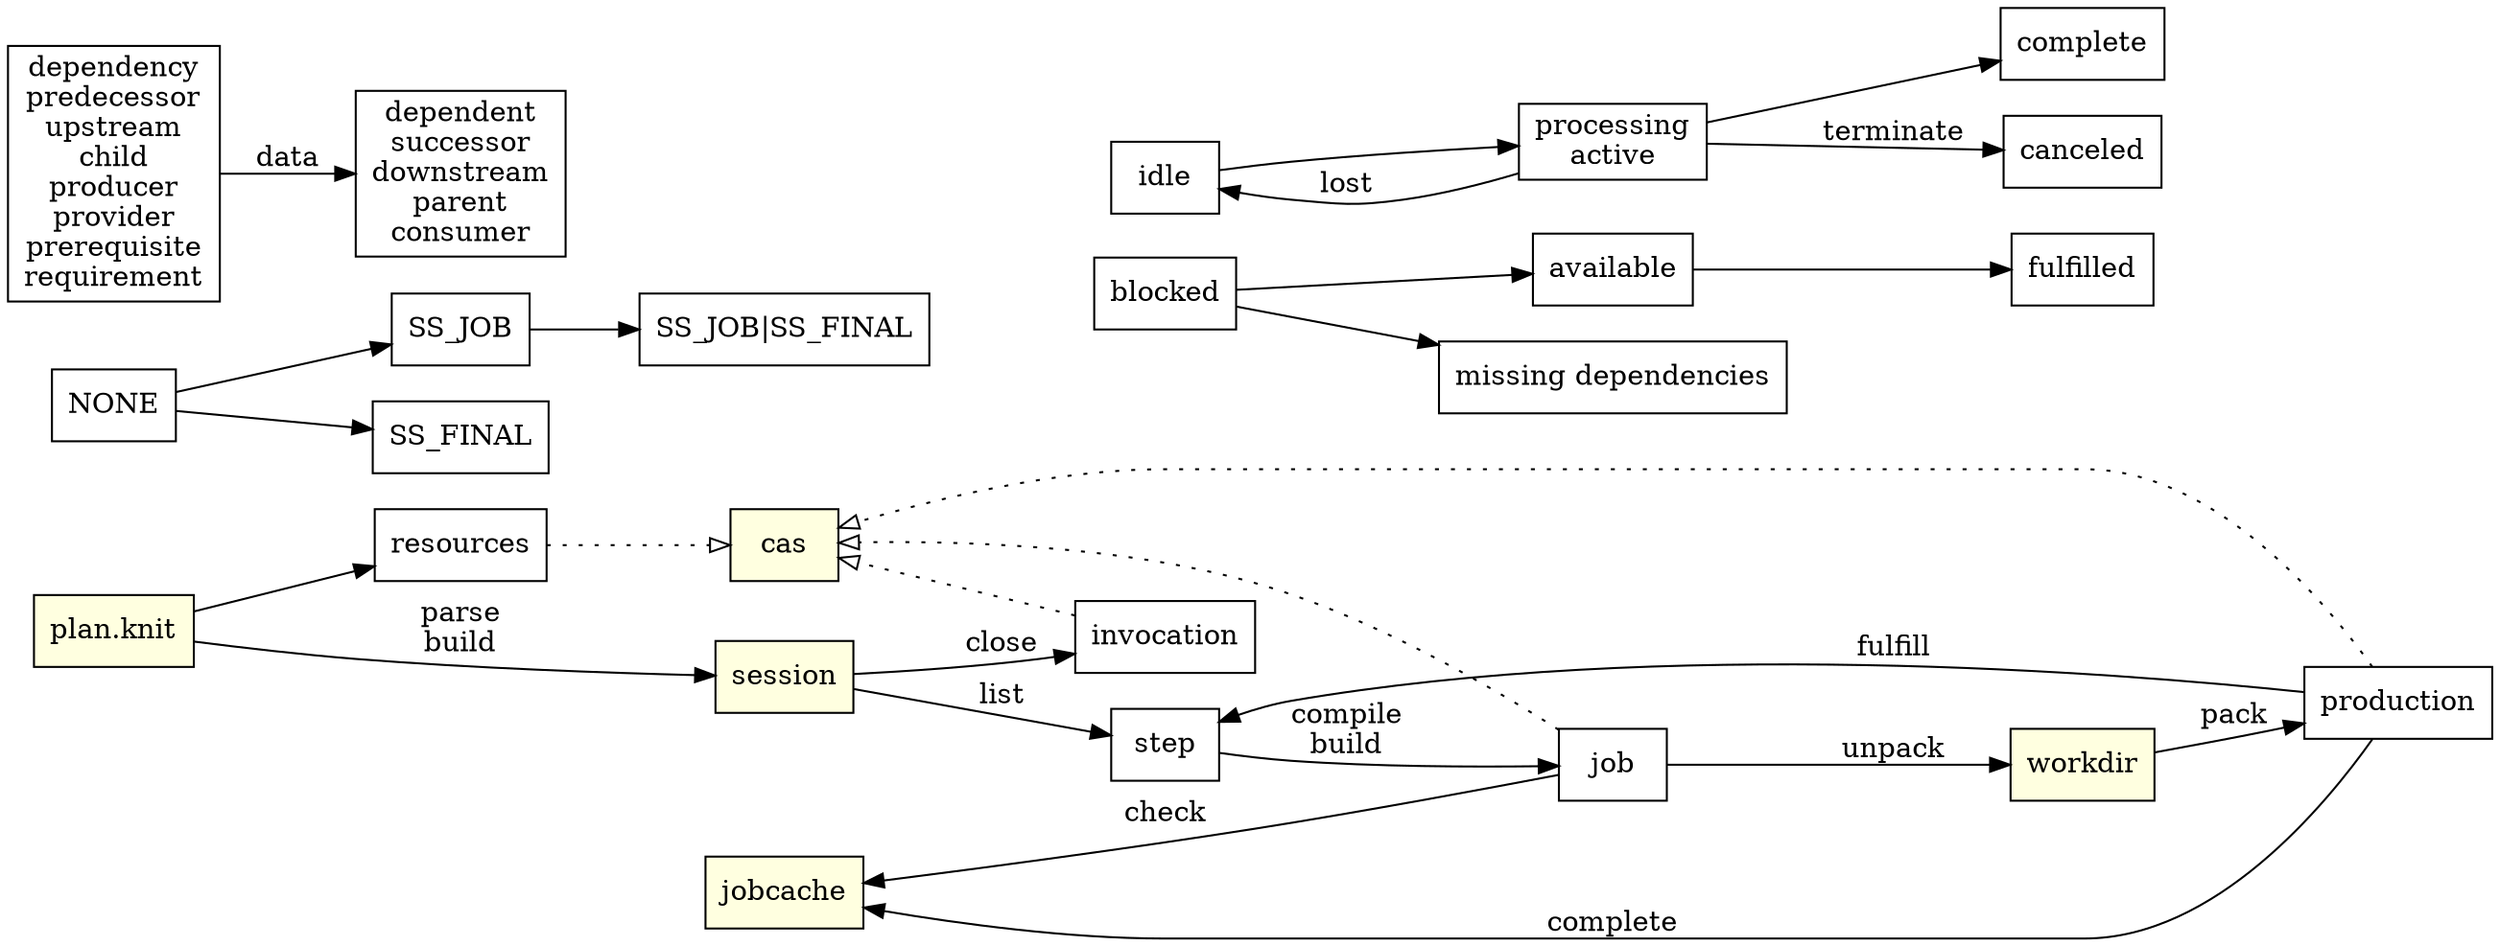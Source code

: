 digraph {
    rankdir=LR;
    node [shape=box];

    {
        node [style=filled,fillcolor=lightyellow];

        // session canonicalization to detect duplicate flows?
        "plan.knit";
        {
            rank=same;
            // .knit/sessions/xxxx
            session;
            // .knit/cas/xx/yyyy
            cas;
            // .knit/jobcache/xx/yyyy
            // TODO this seems more appropriate on the workdir
            // .knit/jobcache/xx/yyyy.pending
            jobcache;
        }
        // .knit/workdirs/xx/yyyy
        workdir;
    }

    "plan.knit" -> session [label="parse\nbuild"];
    "plan.knit" -> resources;
    step -> job [label="compile\nbuild"];
    job -> jobcache [label=check];
    production -> step [label=fulfill];
    session -> step [label=list];
    session -> invocation [label=close];

    // dispatch
    job -> workdir [label=unpack];
    workdir -> production [label=pack];
    production -> jobcache [label=complete];

    {
        edge [style=dotted,arrowhead=empty];
        resources -> cas;
        job -> cas;
        production -> cas;
        invocation -> cas;
    }

    // step states
    blocked;
    available;
    blocked -> available;
    available -> fulfilled;
    blocked -> "missing dependencies";

    // step flags
    NONE -> SS_JOB -> "SS_JOB|SS_FINAL";
    NONE -> SS_FINAL;

    // job states
    processing [label="processing\nactive"];
    idle -> processing -> complete;
    processing -> canceled [label=terminate];
    processing -> idle [label=lost];

    // dependencies
    dependency [label="dependency\npredecessor\nupstream\nchild\nproducer\nprovider\nprerequisite\nrequirement"];
    dependent [label="dependent\nsuccessor\ndownstream\nparent\nconsumer"];
    dependency -> dependent [label=data];

    { rank=same; idle; blocked; step; }
}
